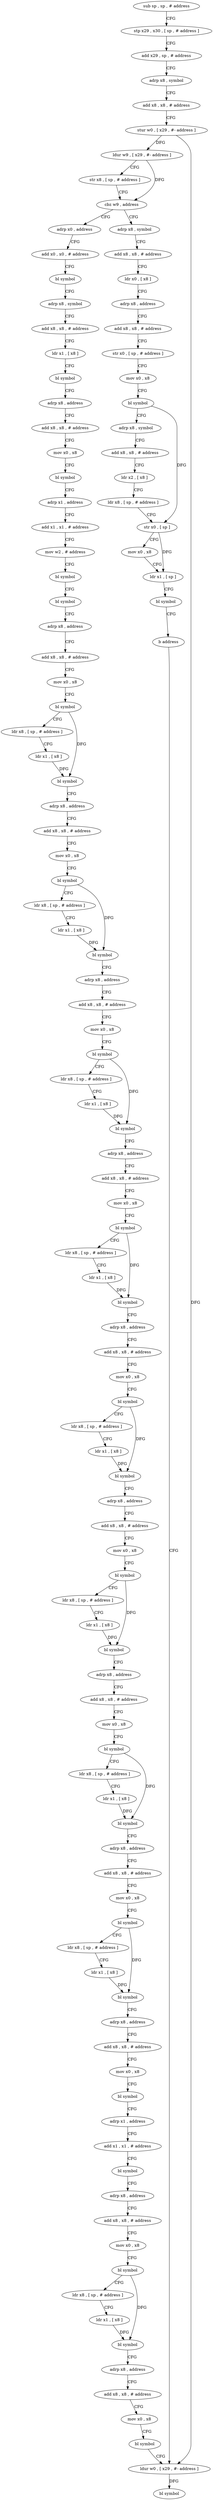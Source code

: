 digraph "func" {
"4200316" [label = "sub sp , sp , # address" ]
"4200320" [label = "stp x29 , x30 , [ sp , # address ]" ]
"4200324" [label = "add x29 , sp , # address" ]
"4200328" [label = "adrp x8 , symbol" ]
"4200332" [label = "add x8 , x8 , # address" ]
"4200336" [label = "stur w0 , [ x29 , #- address ]" ]
"4200340" [label = "ldur w9 , [ x29 , #- address ]" ]
"4200344" [label = "str x8 , [ sp , # address ]" ]
"4200348" [label = "cbz w9 , address" ]
"4200420" [label = "adrp x0 , address" ]
"4200352" [label = "adrp x8 , symbol" ]
"4200424" [label = "add x0 , x0 , # address" ]
"4200428" [label = "bl symbol" ]
"4200432" [label = "adrp x8 , symbol" ]
"4200436" [label = "add x8 , x8 , # address" ]
"4200440" [label = "ldr x1 , [ x8 ]" ]
"4200444" [label = "bl symbol" ]
"4200448" [label = "adrp x8 , address" ]
"4200452" [label = "add x8 , x8 , # address" ]
"4200456" [label = "mov x0 , x8" ]
"4200460" [label = "bl symbol" ]
"4200464" [label = "adrp x1 , address" ]
"4200468" [label = "add x1 , x1 , # address" ]
"4200472" [label = "mov w2 , # address" ]
"4200476" [label = "bl symbol" ]
"4200480" [label = "bl symbol" ]
"4200484" [label = "adrp x8 , address" ]
"4200488" [label = "add x8 , x8 , # address" ]
"4200492" [label = "mov x0 , x8" ]
"4200496" [label = "bl symbol" ]
"4200500" [label = "ldr x8 , [ sp , # address ]" ]
"4200504" [label = "ldr x1 , [ x8 ]" ]
"4200508" [label = "bl symbol" ]
"4200512" [label = "adrp x8 , address" ]
"4200516" [label = "add x8 , x8 , # address" ]
"4200520" [label = "mov x0 , x8" ]
"4200524" [label = "bl symbol" ]
"4200528" [label = "ldr x8 , [ sp , # address ]" ]
"4200532" [label = "ldr x1 , [ x8 ]" ]
"4200536" [label = "bl symbol" ]
"4200540" [label = "adrp x8 , address" ]
"4200544" [label = "add x8 , x8 , # address" ]
"4200548" [label = "mov x0 , x8" ]
"4200552" [label = "bl symbol" ]
"4200556" [label = "ldr x8 , [ sp , # address ]" ]
"4200560" [label = "ldr x1 , [ x8 ]" ]
"4200564" [label = "bl symbol" ]
"4200568" [label = "adrp x8 , address" ]
"4200572" [label = "add x8 , x8 , # address" ]
"4200576" [label = "mov x0 , x8" ]
"4200580" [label = "bl symbol" ]
"4200584" [label = "ldr x8 , [ sp , # address ]" ]
"4200588" [label = "ldr x1 , [ x8 ]" ]
"4200592" [label = "bl symbol" ]
"4200596" [label = "adrp x8 , address" ]
"4200600" [label = "add x8 , x8 , # address" ]
"4200604" [label = "mov x0 , x8" ]
"4200608" [label = "bl symbol" ]
"4200612" [label = "ldr x8 , [ sp , # address ]" ]
"4200616" [label = "ldr x1 , [ x8 ]" ]
"4200620" [label = "bl symbol" ]
"4200624" [label = "adrp x8 , address" ]
"4200628" [label = "add x8 , x8 , # address" ]
"4200632" [label = "mov x0 , x8" ]
"4200636" [label = "bl symbol" ]
"4200640" [label = "ldr x8 , [ sp , # address ]" ]
"4200644" [label = "ldr x1 , [ x8 ]" ]
"4200648" [label = "bl symbol" ]
"4200652" [label = "adrp x8 , address" ]
"4200656" [label = "add x8 , x8 , # address" ]
"4200660" [label = "mov x0 , x8" ]
"4200664" [label = "bl symbol" ]
"4200668" [label = "ldr x8 , [ sp , # address ]" ]
"4200672" [label = "ldr x1 , [ x8 ]" ]
"4200676" [label = "bl symbol" ]
"4200680" [label = "adrp x8 , address" ]
"4200684" [label = "add x8 , x8 , # address" ]
"4200688" [label = "mov x0 , x8" ]
"4200692" [label = "bl symbol" ]
"4200696" [label = "ldr x8 , [ sp , # address ]" ]
"4200700" [label = "ldr x1 , [ x8 ]" ]
"4200704" [label = "bl symbol" ]
"4200708" [label = "adrp x8 , address" ]
"4200712" [label = "add x8 , x8 , # address" ]
"4200716" [label = "mov x0 , x8" ]
"4200720" [label = "bl symbol" ]
"4200724" [label = "adrp x1 , address" ]
"4200728" [label = "add x1 , x1 , # address" ]
"4200732" [label = "bl symbol" ]
"4200736" [label = "adrp x8 , address" ]
"4200740" [label = "add x8 , x8 , # address" ]
"4200744" [label = "mov x0 , x8" ]
"4200748" [label = "bl symbol" ]
"4200752" [label = "ldr x8 , [ sp , # address ]" ]
"4200756" [label = "ldr x1 , [ x8 ]" ]
"4200760" [label = "bl symbol" ]
"4200764" [label = "adrp x8 , address" ]
"4200768" [label = "add x8 , x8 , # address" ]
"4200772" [label = "mov x0 , x8" ]
"4200776" [label = "bl symbol" ]
"4200780" [label = "ldur w0 , [ x29 , #- address ]" ]
"4200356" [label = "add x8 , x8 , # address" ]
"4200360" [label = "ldr x0 , [ x8 ]" ]
"4200364" [label = "adrp x8 , address" ]
"4200368" [label = "add x8 , x8 , # address" ]
"4200372" [label = "str x0 , [ sp , # address ]" ]
"4200376" [label = "mov x0 , x8" ]
"4200380" [label = "bl symbol" ]
"4200384" [label = "adrp x8 , symbol" ]
"4200388" [label = "add x8 , x8 , # address" ]
"4200392" [label = "ldr x2 , [ x8 ]" ]
"4200396" [label = "ldr x8 , [ sp , # address ]" ]
"4200400" [label = "str x0 , [ sp ]" ]
"4200404" [label = "mov x0 , x8" ]
"4200408" [label = "ldr x1 , [ sp ]" ]
"4200412" [label = "bl symbol" ]
"4200416" [label = "b address" ]
"4200784" [label = "bl symbol" ]
"4200316" -> "4200320" [ label = "CFG" ]
"4200320" -> "4200324" [ label = "CFG" ]
"4200324" -> "4200328" [ label = "CFG" ]
"4200328" -> "4200332" [ label = "CFG" ]
"4200332" -> "4200336" [ label = "CFG" ]
"4200336" -> "4200340" [ label = "DFG" ]
"4200336" -> "4200780" [ label = "DFG" ]
"4200340" -> "4200344" [ label = "CFG" ]
"4200340" -> "4200348" [ label = "DFG" ]
"4200344" -> "4200348" [ label = "CFG" ]
"4200348" -> "4200420" [ label = "CFG" ]
"4200348" -> "4200352" [ label = "CFG" ]
"4200420" -> "4200424" [ label = "CFG" ]
"4200352" -> "4200356" [ label = "CFG" ]
"4200424" -> "4200428" [ label = "CFG" ]
"4200428" -> "4200432" [ label = "CFG" ]
"4200432" -> "4200436" [ label = "CFG" ]
"4200436" -> "4200440" [ label = "CFG" ]
"4200440" -> "4200444" [ label = "CFG" ]
"4200444" -> "4200448" [ label = "CFG" ]
"4200448" -> "4200452" [ label = "CFG" ]
"4200452" -> "4200456" [ label = "CFG" ]
"4200456" -> "4200460" [ label = "CFG" ]
"4200460" -> "4200464" [ label = "CFG" ]
"4200464" -> "4200468" [ label = "CFG" ]
"4200468" -> "4200472" [ label = "CFG" ]
"4200472" -> "4200476" [ label = "CFG" ]
"4200476" -> "4200480" [ label = "CFG" ]
"4200480" -> "4200484" [ label = "CFG" ]
"4200484" -> "4200488" [ label = "CFG" ]
"4200488" -> "4200492" [ label = "CFG" ]
"4200492" -> "4200496" [ label = "CFG" ]
"4200496" -> "4200500" [ label = "CFG" ]
"4200496" -> "4200508" [ label = "DFG" ]
"4200500" -> "4200504" [ label = "CFG" ]
"4200504" -> "4200508" [ label = "DFG" ]
"4200508" -> "4200512" [ label = "CFG" ]
"4200512" -> "4200516" [ label = "CFG" ]
"4200516" -> "4200520" [ label = "CFG" ]
"4200520" -> "4200524" [ label = "CFG" ]
"4200524" -> "4200528" [ label = "CFG" ]
"4200524" -> "4200536" [ label = "DFG" ]
"4200528" -> "4200532" [ label = "CFG" ]
"4200532" -> "4200536" [ label = "DFG" ]
"4200536" -> "4200540" [ label = "CFG" ]
"4200540" -> "4200544" [ label = "CFG" ]
"4200544" -> "4200548" [ label = "CFG" ]
"4200548" -> "4200552" [ label = "CFG" ]
"4200552" -> "4200556" [ label = "CFG" ]
"4200552" -> "4200564" [ label = "DFG" ]
"4200556" -> "4200560" [ label = "CFG" ]
"4200560" -> "4200564" [ label = "DFG" ]
"4200564" -> "4200568" [ label = "CFG" ]
"4200568" -> "4200572" [ label = "CFG" ]
"4200572" -> "4200576" [ label = "CFG" ]
"4200576" -> "4200580" [ label = "CFG" ]
"4200580" -> "4200584" [ label = "CFG" ]
"4200580" -> "4200592" [ label = "DFG" ]
"4200584" -> "4200588" [ label = "CFG" ]
"4200588" -> "4200592" [ label = "DFG" ]
"4200592" -> "4200596" [ label = "CFG" ]
"4200596" -> "4200600" [ label = "CFG" ]
"4200600" -> "4200604" [ label = "CFG" ]
"4200604" -> "4200608" [ label = "CFG" ]
"4200608" -> "4200612" [ label = "CFG" ]
"4200608" -> "4200620" [ label = "DFG" ]
"4200612" -> "4200616" [ label = "CFG" ]
"4200616" -> "4200620" [ label = "DFG" ]
"4200620" -> "4200624" [ label = "CFG" ]
"4200624" -> "4200628" [ label = "CFG" ]
"4200628" -> "4200632" [ label = "CFG" ]
"4200632" -> "4200636" [ label = "CFG" ]
"4200636" -> "4200640" [ label = "CFG" ]
"4200636" -> "4200648" [ label = "DFG" ]
"4200640" -> "4200644" [ label = "CFG" ]
"4200644" -> "4200648" [ label = "DFG" ]
"4200648" -> "4200652" [ label = "CFG" ]
"4200652" -> "4200656" [ label = "CFG" ]
"4200656" -> "4200660" [ label = "CFG" ]
"4200660" -> "4200664" [ label = "CFG" ]
"4200664" -> "4200668" [ label = "CFG" ]
"4200664" -> "4200676" [ label = "DFG" ]
"4200668" -> "4200672" [ label = "CFG" ]
"4200672" -> "4200676" [ label = "DFG" ]
"4200676" -> "4200680" [ label = "CFG" ]
"4200680" -> "4200684" [ label = "CFG" ]
"4200684" -> "4200688" [ label = "CFG" ]
"4200688" -> "4200692" [ label = "CFG" ]
"4200692" -> "4200696" [ label = "CFG" ]
"4200692" -> "4200704" [ label = "DFG" ]
"4200696" -> "4200700" [ label = "CFG" ]
"4200700" -> "4200704" [ label = "DFG" ]
"4200704" -> "4200708" [ label = "CFG" ]
"4200708" -> "4200712" [ label = "CFG" ]
"4200712" -> "4200716" [ label = "CFG" ]
"4200716" -> "4200720" [ label = "CFG" ]
"4200720" -> "4200724" [ label = "CFG" ]
"4200724" -> "4200728" [ label = "CFG" ]
"4200728" -> "4200732" [ label = "CFG" ]
"4200732" -> "4200736" [ label = "CFG" ]
"4200736" -> "4200740" [ label = "CFG" ]
"4200740" -> "4200744" [ label = "CFG" ]
"4200744" -> "4200748" [ label = "CFG" ]
"4200748" -> "4200752" [ label = "CFG" ]
"4200748" -> "4200760" [ label = "DFG" ]
"4200752" -> "4200756" [ label = "CFG" ]
"4200756" -> "4200760" [ label = "DFG" ]
"4200760" -> "4200764" [ label = "CFG" ]
"4200764" -> "4200768" [ label = "CFG" ]
"4200768" -> "4200772" [ label = "CFG" ]
"4200772" -> "4200776" [ label = "CFG" ]
"4200776" -> "4200780" [ label = "CFG" ]
"4200780" -> "4200784" [ label = "DFG" ]
"4200356" -> "4200360" [ label = "CFG" ]
"4200360" -> "4200364" [ label = "CFG" ]
"4200364" -> "4200368" [ label = "CFG" ]
"4200368" -> "4200372" [ label = "CFG" ]
"4200372" -> "4200376" [ label = "CFG" ]
"4200376" -> "4200380" [ label = "CFG" ]
"4200380" -> "4200384" [ label = "CFG" ]
"4200380" -> "4200400" [ label = "DFG" ]
"4200384" -> "4200388" [ label = "CFG" ]
"4200388" -> "4200392" [ label = "CFG" ]
"4200392" -> "4200396" [ label = "CFG" ]
"4200396" -> "4200400" [ label = "CFG" ]
"4200400" -> "4200404" [ label = "CFG" ]
"4200400" -> "4200408" [ label = "DFG" ]
"4200404" -> "4200408" [ label = "CFG" ]
"4200408" -> "4200412" [ label = "CFG" ]
"4200412" -> "4200416" [ label = "CFG" ]
"4200416" -> "4200780" [ label = "CFG" ]
}
